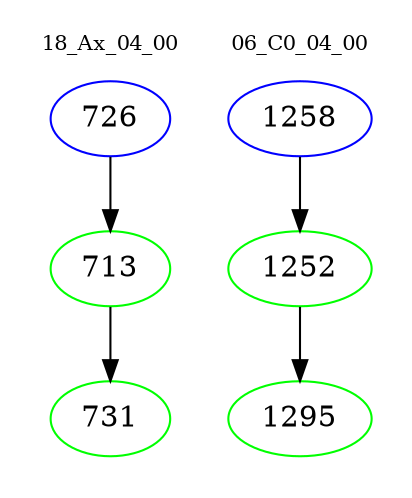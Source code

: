 digraph{
subgraph cluster_0 {
color = white
label = "18_Ax_04_00";
fontsize=10;
T0_726 [label="726", color="blue"]
T0_726 -> T0_713 [color="black"]
T0_713 [label="713", color="green"]
T0_713 -> T0_731 [color="black"]
T0_731 [label="731", color="green"]
}
subgraph cluster_1 {
color = white
label = "06_C0_04_00";
fontsize=10;
T1_1258 [label="1258", color="blue"]
T1_1258 -> T1_1252 [color="black"]
T1_1252 [label="1252", color="green"]
T1_1252 -> T1_1295 [color="black"]
T1_1295 [label="1295", color="green"]
}
}

